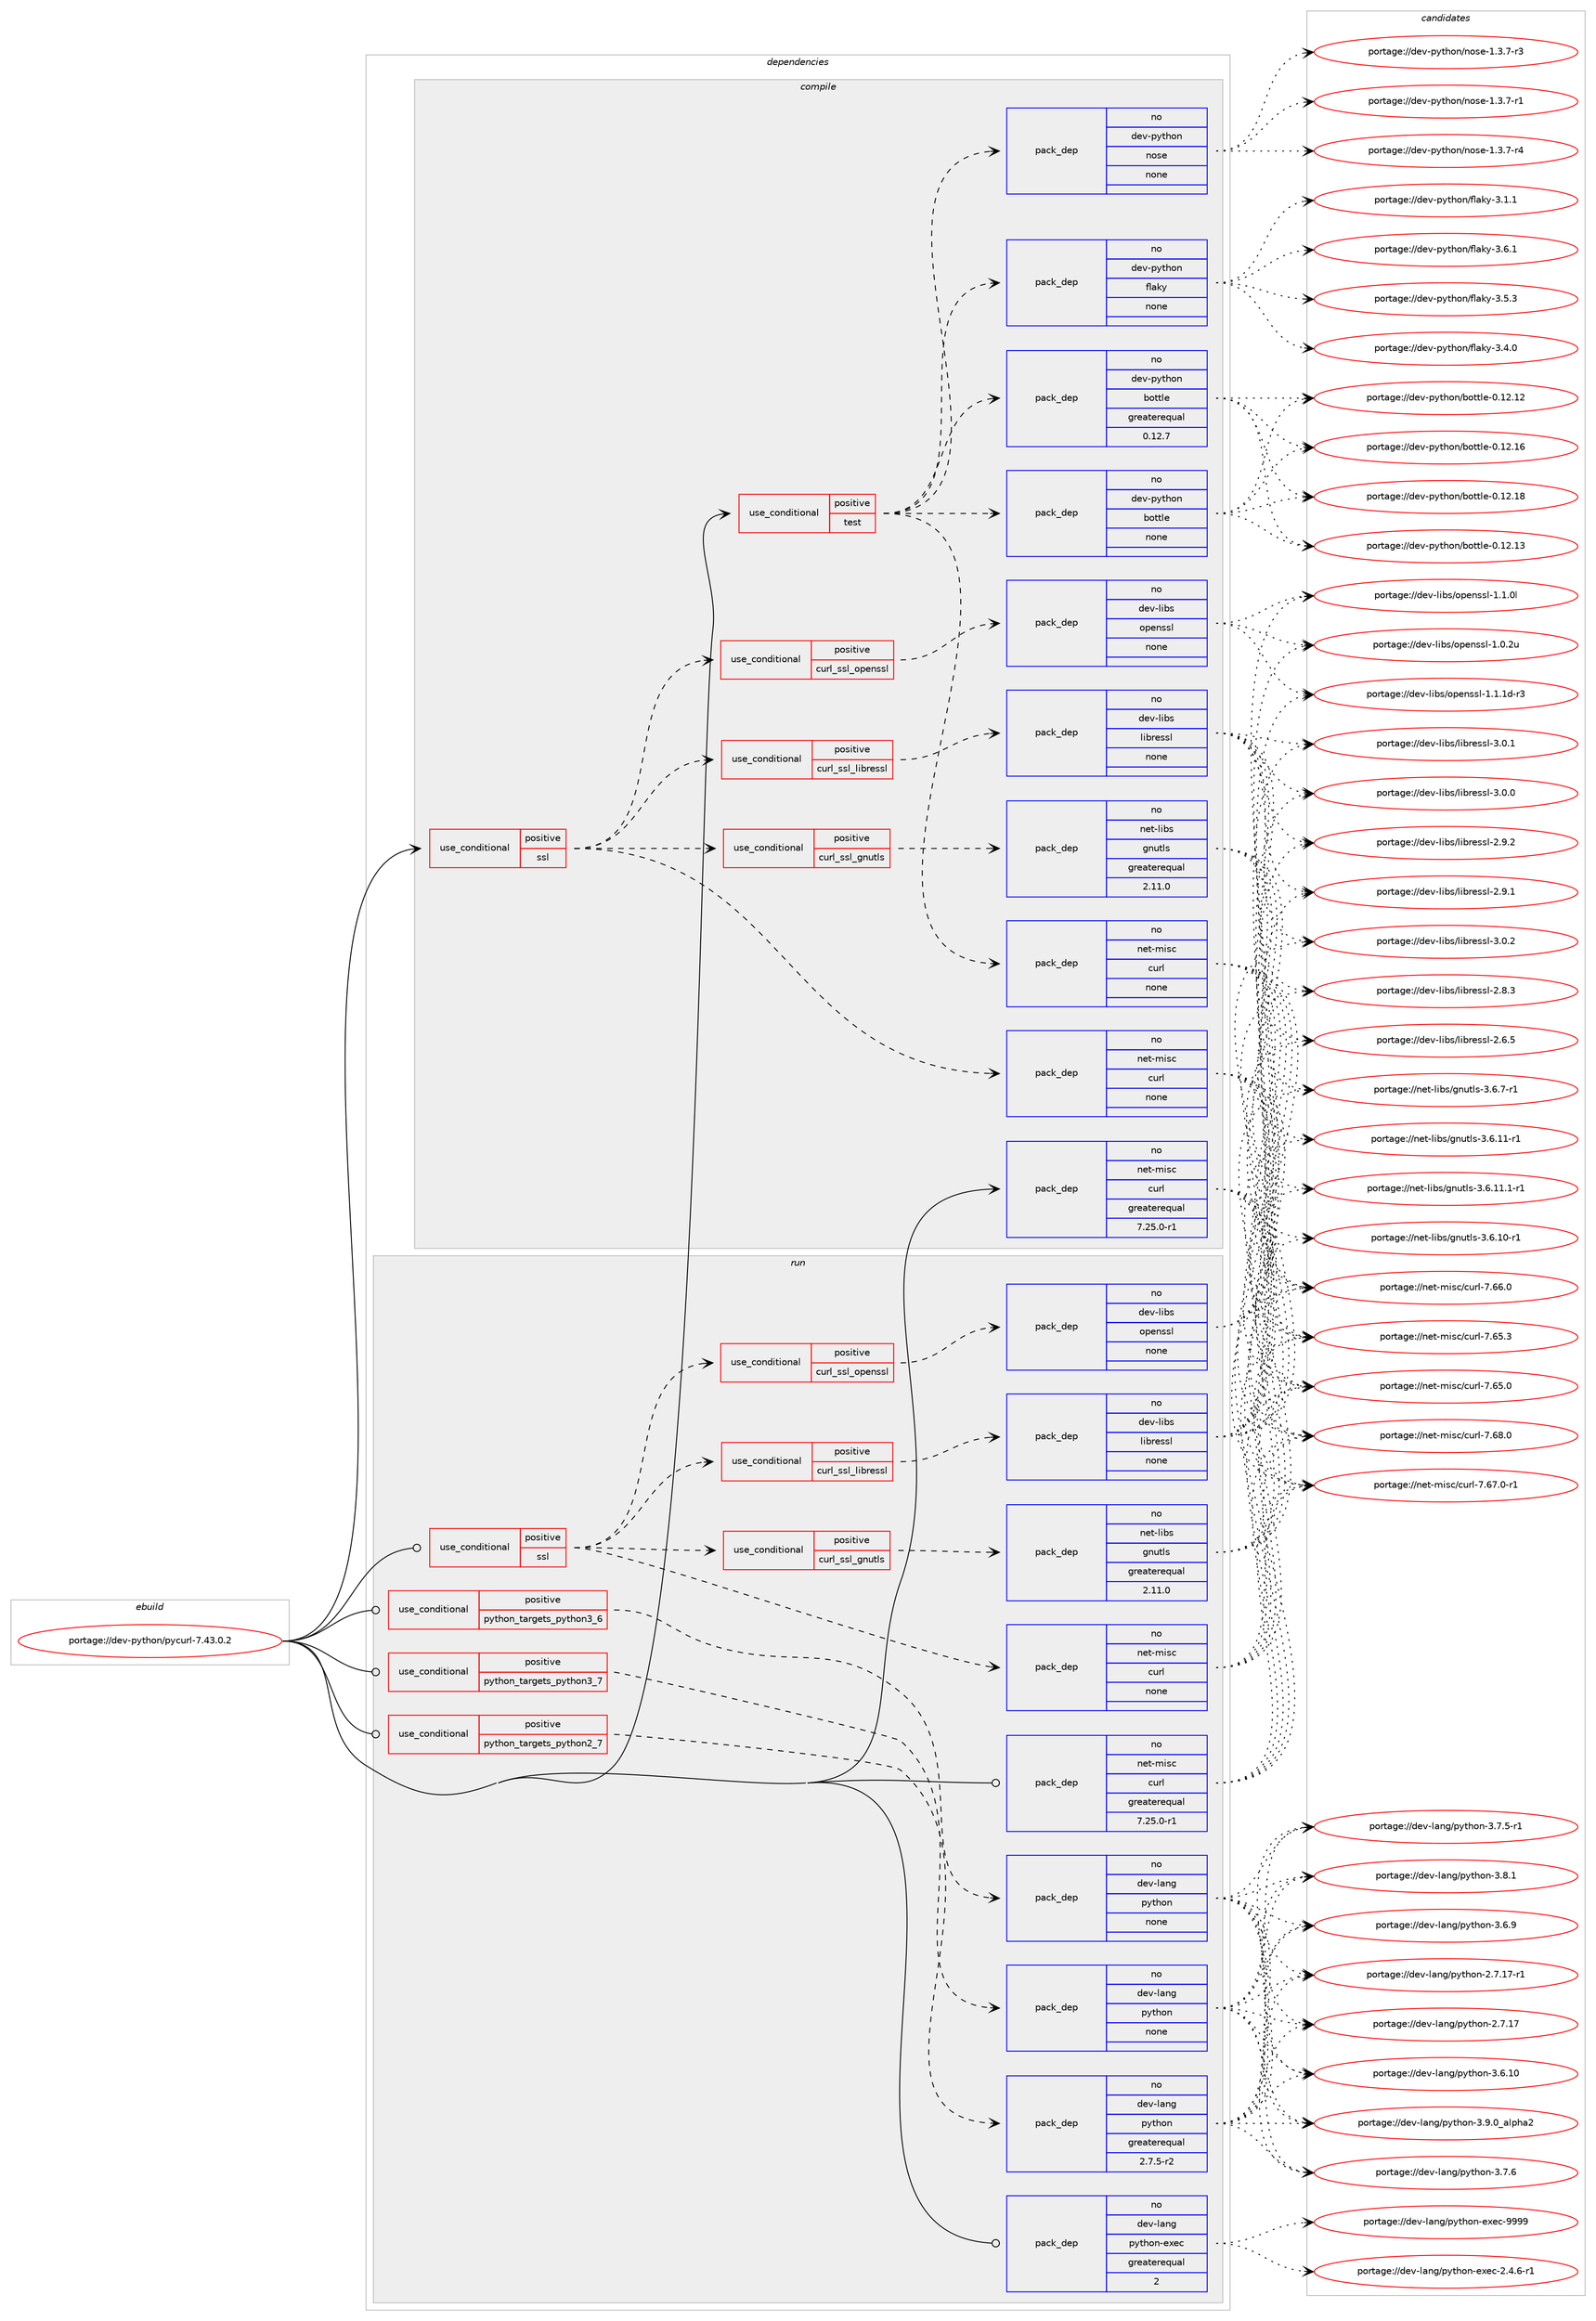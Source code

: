 digraph prolog {

# *************
# Graph options
# *************

newrank=true;
concentrate=true;
compound=true;
graph [rankdir=LR,fontname=Helvetica,fontsize=10,ranksep=1.5];#, ranksep=2.5, nodesep=0.2];
edge  [arrowhead=vee];
node  [fontname=Helvetica,fontsize=10];

# **********
# The ebuild
# **********

subgraph cluster_leftcol {
color=gray;
label=<<i>ebuild</i>>;
id [label="portage://dev-python/pycurl-7.43.0.2", color=red, width=4, href="../dev-python/pycurl-7.43.0.2.svg"];
}

# ****************
# The dependencies
# ****************

subgraph cluster_midcol {
color=gray;
label=<<i>dependencies</i>>;
subgraph cluster_compile {
fillcolor="#eeeeee";
style=filled;
label=<<i>compile</i>>;
subgraph cond109715 {
dependency438900 [label=<<TABLE BORDER="0" CELLBORDER="1" CELLSPACING="0" CELLPADDING="4"><TR><TD ROWSPAN="3" CELLPADDING="10">use_conditional</TD></TR><TR><TD>positive</TD></TR><TR><TD>ssl</TD></TR></TABLE>>, shape=none, color=red];
subgraph pack324247 {
dependency438901 [label=<<TABLE BORDER="0" CELLBORDER="1" CELLSPACING="0" CELLPADDING="4" WIDTH="220"><TR><TD ROWSPAN="6" CELLPADDING="30">pack_dep</TD></TR><TR><TD WIDTH="110">no</TD></TR><TR><TD>net-misc</TD></TR><TR><TD>curl</TD></TR><TR><TD>none</TD></TR><TR><TD></TD></TR></TABLE>>, shape=none, color=blue];
}
dependency438900:e -> dependency438901:w [weight=20,style="dashed",arrowhead="vee"];
subgraph cond109716 {
dependency438902 [label=<<TABLE BORDER="0" CELLBORDER="1" CELLSPACING="0" CELLPADDING="4"><TR><TD ROWSPAN="3" CELLPADDING="10">use_conditional</TD></TR><TR><TD>positive</TD></TR><TR><TD>curl_ssl_gnutls</TD></TR></TABLE>>, shape=none, color=red];
subgraph pack324248 {
dependency438903 [label=<<TABLE BORDER="0" CELLBORDER="1" CELLSPACING="0" CELLPADDING="4" WIDTH="220"><TR><TD ROWSPAN="6" CELLPADDING="30">pack_dep</TD></TR><TR><TD WIDTH="110">no</TD></TR><TR><TD>net-libs</TD></TR><TR><TD>gnutls</TD></TR><TR><TD>greaterequal</TD></TR><TR><TD>2.11.0</TD></TR></TABLE>>, shape=none, color=blue];
}
dependency438902:e -> dependency438903:w [weight=20,style="dashed",arrowhead="vee"];
}
dependency438900:e -> dependency438902:w [weight=20,style="dashed",arrowhead="vee"];
subgraph cond109717 {
dependency438904 [label=<<TABLE BORDER="0" CELLBORDER="1" CELLSPACING="0" CELLPADDING="4"><TR><TD ROWSPAN="3" CELLPADDING="10">use_conditional</TD></TR><TR><TD>positive</TD></TR><TR><TD>curl_ssl_libressl</TD></TR></TABLE>>, shape=none, color=red];
subgraph pack324249 {
dependency438905 [label=<<TABLE BORDER="0" CELLBORDER="1" CELLSPACING="0" CELLPADDING="4" WIDTH="220"><TR><TD ROWSPAN="6" CELLPADDING="30">pack_dep</TD></TR><TR><TD WIDTH="110">no</TD></TR><TR><TD>dev-libs</TD></TR><TR><TD>libressl</TD></TR><TR><TD>none</TD></TR><TR><TD></TD></TR></TABLE>>, shape=none, color=blue];
}
dependency438904:e -> dependency438905:w [weight=20,style="dashed",arrowhead="vee"];
}
dependency438900:e -> dependency438904:w [weight=20,style="dashed",arrowhead="vee"];
subgraph cond109718 {
dependency438906 [label=<<TABLE BORDER="0" CELLBORDER="1" CELLSPACING="0" CELLPADDING="4"><TR><TD ROWSPAN="3" CELLPADDING="10">use_conditional</TD></TR><TR><TD>positive</TD></TR><TR><TD>curl_ssl_openssl</TD></TR></TABLE>>, shape=none, color=red];
subgraph pack324250 {
dependency438907 [label=<<TABLE BORDER="0" CELLBORDER="1" CELLSPACING="0" CELLPADDING="4" WIDTH="220"><TR><TD ROWSPAN="6" CELLPADDING="30">pack_dep</TD></TR><TR><TD WIDTH="110">no</TD></TR><TR><TD>dev-libs</TD></TR><TR><TD>openssl</TD></TR><TR><TD>none</TD></TR><TR><TD></TD></TR></TABLE>>, shape=none, color=blue];
}
dependency438906:e -> dependency438907:w [weight=20,style="dashed",arrowhead="vee"];
}
dependency438900:e -> dependency438906:w [weight=20,style="dashed",arrowhead="vee"];
}
id:e -> dependency438900:w [weight=20,style="solid",arrowhead="vee"];
subgraph cond109719 {
dependency438908 [label=<<TABLE BORDER="0" CELLBORDER="1" CELLSPACING="0" CELLPADDING="4"><TR><TD ROWSPAN="3" CELLPADDING="10">use_conditional</TD></TR><TR><TD>positive</TD></TR><TR><TD>test</TD></TR></TABLE>>, shape=none, color=red];
subgraph pack324251 {
dependency438909 [label=<<TABLE BORDER="0" CELLBORDER="1" CELLSPACING="0" CELLPADDING="4" WIDTH="220"><TR><TD ROWSPAN="6" CELLPADDING="30">pack_dep</TD></TR><TR><TD WIDTH="110">no</TD></TR><TR><TD>dev-python</TD></TR><TR><TD>bottle</TD></TR><TR><TD>none</TD></TR><TR><TD></TD></TR></TABLE>>, shape=none, color=blue];
}
dependency438908:e -> dependency438909:w [weight=20,style="dashed",arrowhead="vee"];
subgraph pack324252 {
dependency438910 [label=<<TABLE BORDER="0" CELLBORDER="1" CELLSPACING="0" CELLPADDING="4" WIDTH="220"><TR><TD ROWSPAN="6" CELLPADDING="30">pack_dep</TD></TR><TR><TD WIDTH="110">no</TD></TR><TR><TD>dev-python</TD></TR><TR><TD>flaky</TD></TR><TR><TD>none</TD></TR><TR><TD></TD></TR></TABLE>>, shape=none, color=blue];
}
dependency438908:e -> dependency438910:w [weight=20,style="dashed",arrowhead="vee"];
subgraph pack324253 {
dependency438911 [label=<<TABLE BORDER="0" CELLBORDER="1" CELLSPACING="0" CELLPADDING="4" WIDTH="220"><TR><TD ROWSPAN="6" CELLPADDING="30">pack_dep</TD></TR><TR><TD WIDTH="110">no</TD></TR><TR><TD>dev-python</TD></TR><TR><TD>nose</TD></TR><TR><TD>none</TD></TR><TR><TD></TD></TR></TABLE>>, shape=none, color=blue];
}
dependency438908:e -> dependency438911:w [weight=20,style="dashed",arrowhead="vee"];
subgraph pack324254 {
dependency438912 [label=<<TABLE BORDER="0" CELLBORDER="1" CELLSPACING="0" CELLPADDING="4" WIDTH="220"><TR><TD ROWSPAN="6" CELLPADDING="30">pack_dep</TD></TR><TR><TD WIDTH="110">no</TD></TR><TR><TD>net-misc</TD></TR><TR><TD>curl</TD></TR><TR><TD>none</TD></TR><TR><TD></TD></TR></TABLE>>, shape=none, color=blue];
}
dependency438908:e -> dependency438912:w [weight=20,style="dashed",arrowhead="vee"];
subgraph pack324255 {
dependency438913 [label=<<TABLE BORDER="0" CELLBORDER="1" CELLSPACING="0" CELLPADDING="4" WIDTH="220"><TR><TD ROWSPAN="6" CELLPADDING="30">pack_dep</TD></TR><TR><TD WIDTH="110">no</TD></TR><TR><TD>dev-python</TD></TR><TR><TD>bottle</TD></TR><TR><TD>greaterequal</TD></TR><TR><TD>0.12.7</TD></TR></TABLE>>, shape=none, color=blue];
}
dependency438908:e -> dependency438913:w [weight=20,style="dashed",arrowhead="vee"];
}
id:e -> dependency438908:w [weight=20,style="solid",arrowhead="vee"];
subgraph pack324256 {
dependency438914 [label=<<TABLE BORDER="0" CELLBORDER="1" CELLSPACING="0" CELLPADDING="4" WIDTH="220"><TR><TD ROWSPAN="6" CELLPADDING="30">pack_dep</TD></TR><TR><TD WIDTH="110">no</TD></TR><TR><TD>net-misc</TD></TR><TR><TD>curl</TD></TR><TR><TD>greaterequal</TD></TR><TR><TD>7.25.0-r1</TD></TR></TABLE>>, shape=none, color=blue];
}
id:e -> dependency438914:w [weight=20,style="solid",arrowhead="vee"];
}
subgraph cluster_compileandrun {
fillcolor="#eeeeee";
style=filled;
label=<<i>compile and run</i>>;
}
subgraph cluster_run {
fillcolor="#eeeeee";
style=filled;
label=<<i>run</i>>;
subgraph cond109720 {
dependency438915 [label=<<TABLE BORDER="0" CELLBORDER="1" CELLSPACING="0" CELLPADDING="4"><TR><TD ROWSPAN="3" CELLPADDING="10">use_conditional</TD></TR><TR><TD>positive</TD></TR><TR><TD>python_targets_python2_7</TD></TR></TABLE>>, shape=none, color=red];
subgraph pack324257 {
dependency438916 [label=<<TABLE BORDER="0" CELLBORDER="1" CELLSPACING="0" CELLPADDING="4" WIDTH="220"><TR><TD ROWSPAN="6" CELLPADDING="30">pack_dep</TD></TR><TR><TD WIDTH="110">no</TD></TR><TR><TD>dev-lang</TD></TR><TR><TD>python</TD></TR><TR><TD>greaterequal</TD></TR><TR><TD>2.7.5-r2</TD></TR></TABLE>>, shape=none, color=blue];
}
dependency438915:e -> dependency438916:w [weight=20,style="dashed",arrowhead="vee"];
}
id:e -> dependency438915:w [weight=20,style="solid",arrowhead="odot"];
subgraph cond109721 {
dependency438917 [label=<<TABLE BORDER="0" CELLBORDER="1" CELLSPACING="0" CELLPADDING="4"><TR><TD ROWSPAN="3" CELLPADDING="10">use_conditional</TD></TR><TR><TD>positive</TD></TR><TR><TD>python_targets_python3_6</TD></TR></TABLE>>, shape=none, color=red];
subgraph pack324258 {
dependency438918 [label=<<TABLE BORDER="0" CELLBORDER="1" CELLSPACING="0" CELLPADDING="4" WIDTH="220"><TR><TD ROWSPAN="6" CELLPADDING="30">pack_dep</TD></TR><TR><TD WIDTH="110">no</TD></TR><TR><TD>dev-lang</TD></TR><TR><TD>python</TD></TR><TR><TD>none</TD></TR><TR><TD></TD></TR></TABLE>>, shape=none, color=blue];
}
dependency438917:e -> dependency438918:w [weight=20,style="dashed",arrowhead="vee"];
}
id:e -> dependency438917:w [weight=20,style="solid",arrowhead="odot"];
subgraph cond109722 {
dependency438919 [label=<<TABLE BORDER="0" CELLBORDER="1" CELLSPACING="0" CELLPADDING="4"><TR><TD ROWSPAN="3" CELLPADDING="10">use_conditional</TD></TR><TR><TD>positive</TD></TR><TR><TD>python_targets_python3_7</TD></TR></TABLE>>, shape=none, color=red];
subgraph pack324259 {
dependency438920 [label=<<TABLE BORDER="0" CELLBORDER="1" CELLSPACING="0" CELLPADDING="4" WIDTH="220"><TR><TD ROWSPAN="6" CELLPADDING="30">pack_dep</TD></TR><TR><TD WIDTH="110">no</TD></TR><TR><TD>dev-lang</TD></TR><TR><TD>python</TD></TR><TR><TD>none</TD></TR><TR><TD></TD></TR></TABLE>>, shape=none, color=blue];
}
dependency438919:e -> dependency438920:w [weight=20,style="dashed",arrowhead="vee"];
}
id:e -> dependency438919:w [weight=20,style="solid",arrowhead="odot"];
subgraph cond109723 {
dependency438921 [label=<<TABLE BORDER="0" CELLBORDER="1" CELLSPACING="0" CELLPADDING="4"><TR><TD ROWSPAN="3" CELLPADDING="10">use_conditional</TD></TR><TR><TD>positive</TD></TR><TR><TD>ssl</TD></TR></TABLE>>, shape=none, color=red];
subgraph pack324260 {
dependency438922 [label=<<TABLE BORDER="0" CELLBORDER="1" CELLSPACING="0" CELLPADDING="4" WIDTH="220"><TR><TD ROWSPAN="6" CELLPADDING="30">pack_dep</TD></TR><TR><TD WIDTH="110">no</TD></TR><TR><TD>net-misc</TD></TR><TR><TD>curl</TD></TR><TR><TD>none</TD></TR><TR><TD></TD></TR></TABLE>>, shape=none, color=blue];
}
dependency438921:e -> dependency438922:w [weight=20,style="dashed",arrowhead="vee"];
subgraph cond109724 {
dependency438923 [label=<<TABLE BORDER="0" CELLBORDER="1" CELLSPACING="0" CELLPADDING="4"><TR><TD ROWSPAN="3" CELLPADDING="10">use_conditional</TD></TR><TR><TD>positive</TD></TR><TR><TD>curl_ssl_gnutls</TD></TR></TABLE>>, shape=none, color=red];
subgraph pack324261 {
dependency438924 [label=<<TABLE BORDER="0" CELLBORDER="1" CELLSPACING="0" CELLPADDING="4" WIDTH="220"><TR><TD ROWSPAN="6" CELLPADDING="30">pack_dep</TD></TR><TR><TD WIDTH="110">no</TD></TR><TR><TD>net-libs</TD></TR><TR><TD>gnutls</TD></TR><TR><TD>greaterequal</TD></TR><TR><TD>2.11.0</TD></TR></TABLE>>, shape=none, color=blue];
}
dependency438923:e -> dependency438924:w [weight=20,style="dashed",arrowhead="vee"];
}
dependency438921:e -> dependency438923:w [weight=20,style="dashed",arrowhead="vee"];
subgraph cond109725 {
dependency438925 [label=<<TABLE BORDER="0" CELLBORDER="1" CELLSPACING="0" CELLPADDING="4"><TR><TD ROWSPAN="3" CELLPADDING="10">use_conditional</TD></TR><TR><TD>positive</TD></TR><TR><TD>curl_ssl_libressl</TD></TR></TABLE>>, shape=none, color=red];
subgraph pack324262 {
dependency438926 [label=<<TABLE BORDER="0" CELLBORDER="1" CELLSPACING="0" CELLPADDING="4" WIDTH="220"><TR><TD ROWSPAN="6" CELLPADDING="30">pack_dep</TD></TR><TR><TD WIDTH="110">no</TD></TR><TR><TD>dev-libs</TD></TR><TR><TD>libressl</TD></TR><TR><TD>none</TD></TR><TR><TD></TD></TR></TABLE>>, shape=none, color=blue];
}
dependency438925:e -> dependency438926:w [weight=20,style="dashed",arrowhead="vee"];
}
dependency438921:e -> dependency438925:w [weight=20,style="dashed",arrowhead="vee"];
subgraph cond109726 {
dependency438927 [label=<<TABLE BORDER="0" CELLBORDER="1" CELLSPACING="0" CELLPADDING="4"><TR><TD ROWSPAN="3" CELLPADDING="10">use_conditional</TD></TR><TR><TD>positive</TD></TR><TR><TD>curl_ssl_openssl</TD></TR></TABLE>>, shape=none, color=red];
subgraph pack324263 {
dependency438928 [label=<<TABLE BORDER="0" CELLBORDER="1" CELLSPACING="0" CELLPADDING="4" WIDTH="220"><TR><TD ROWSPAN="6" CELLPADDING="30">pack_dep</TD></TR><TR><TD WIDTH="110">no</TD></TR><TR><TD>dev-libs</TD></TR><TR><TD>openssl</TD></TR><TR><TD>none</TD></TR><TR><TD></TD></TR></TABLE>>, shape=none, color=blue];
}
dependency438927:e -> dependency438928:w [weight=20,style="dashed",arrowhead="vee"];
}
dependency438921:e -> dependency438927:w [weight=20,style="dashed",arrowhead="vee"];
}
id:e -> dependency438921:w [weight=20,style="solid",arrowhead="odot"];
subgraph pack324264 {
dependency438929 [label=<<TABLE BORDER="0" CELLBORDER="1" CELLSPACING="0" CELLPADDING="4" WIDTH="220"><TR><TD ROWSPAN="6" CELLPADDING="30">pack_dep</TD></TR><TR><TD WIDTH="110">no</TD></TR><TR><TD>dev-lang</TD></TR><TR><TD>python-exec</TD></TR><TR><TD>greaterequal</TD></TR><TR><TD>2</TD></TR></TABLE>>, shape=none, color=blue];
}
id:e -> dependency438929:w [weight=20,style="solid",arrowhead="odot"];
subgraph pack324265 {
dependency438930 [label=<<TABLE BORDER="0" CELLBORDER="1" CELLSPACING="0" CELLPADDING="4" WIDTH="220"><TR><TD ROWSPAN="6" CELLPADDING="30">pack_dep</TD></TR><TR><TD WIDTH="110">no</TD></TR><TR><TD>net-misc</TD></TR><TR><TD>curl</TD></TR><TR><TD>greaterequal</TD></TR><TR><TD>7.25.0-r1</TD></TR></TABLE>>, shape=none, color=blue];
}
id:e -> dependency438930:w [weight=20,style="solid",arrowhead="odot"];
}
}

# **************
# The candidates
# **************

subgraph cluster_choices {
rank=same;
color=gray;
label=<<i>candidates</i>>;

subgraph choice324247 {
color=black;
nodesep=1;
choice1101011164510910511599479911711410845554654564648 [label="portage://net-misc/curl-7.68.0", color=red, width=4,href="../net-misc/curl-7.68.0.svg"];
choice11010111645109105115994799117114108455546545546484511449 [label="portage://net-misc/curl-7.67.0-r1", color=red, width=4,href="../net-misc/curl-7.67.0-r1.svg"];
choice1101011164510910511599479911711410845554654544648 [label="portage://net-misc/curl-7.66.0", color=red, width=4,href="../net-misc/curl-7.66.0.svg"];
choice1101011164510910511599479911711410845554654534651 [label="portage://net-misc/curl-7.65.3", color=red, width=4,href="../net-misc/curl-7.65.3.svg"];
choice1101011164510910511599479911711410845554654534648 [label="portage://net-misc/curl-7.65.0", color=red, width=4,href="../net-misc/curl-7.65.0.svg"];
dependency438901:e -> choice1101011164510910511599479911711410845554654564648:w [style=dotted,weight="100"];
dependency438901:e -> choice11010111645109105115994799117114108455546545546484511449:w [style=dotted,weight="100"];
dependency438901:e -> choice1101011164510910511599479911711410845554654544648:w [style=dotted,weight="100"];
dependency438901:e -> choice1101011164510910511599479911711410845554654534651:w [style=dotted,weight="100"];
dependency438901:e -> choice1101011164510910511599479911711410845554654534648:w [style=dotted,weight="100"];
}
subgraph choice324248 {
color=black;
nodesep=1;
choice1101011164510810598115471031101171161081154551465446554511449 [label="portage://net-libs/gnutls-3.6.7-r1", color=red, width=4,href="../net-libs/gnutls-3.6.7-r1.svg"];
choice1101011164510810598115471031101171161081154551465446494946494511449 [label="portage://net-libs/gnutls-3.6.11.1-r1", color=red, width=4,href="../net-libs/gnutls-3.6.11.1-r1.svg"];
choice110101116451081059811547103110117116108115455146544649494511449 [label="portage://net-libs/gnutls-3.6.11-r1", color=red, width=4,href="../net-libs/gnutls-3.6.11-r1.svg"];
choice110101116451081059811547103110117116108115455146544649484511449 [label="portage://net-libs/gnutls-3.6.10-r1", color=red, width=4,href="../net-libs/gnutls-3.6.10-r1.svg"];
dependency438903:e -> choice1101011164510810598115471031101171161081154551465446554511449:w [style=dotted,weight="100"];
dependency438903:e -> choice1101011164510810598115471031101171161081154551465446494946494511449:w [style=dotted,weight="100"];
dependency438903:e -> choice110101116451081059811547103110117116108115455146544649494511449:w [style=dotted,weight="100"];
dependency438903:e -> choice110101116451081059811547103110117116108115455146544649484511449:w [style=dotted,weight="100"];
}
subgraph choice324249 {
color=black;
nodesep=1;
choice10010111845108105981154710810598114101115115108455146484650 [label="portage://dev-libs/libressl-3.0.2", color=red, width=4,href="../dev-libs/libressl-3.0.2.svg"];
choice10010111845108105981154710810598114101115115108455146484649 [label="portage://dev-libs/libressl-3.0.1", color=red, width=4,href="../dev-libs/libressl-3.0.1.svg"];
choice10010111845108105981154710810598114101115115108455146484648 [label="portage://dev-libs/libressl-3.0.0", color=red, width=4,href="../dev-libs/libressl-3.0.0.svg"];
choice10010111845108105981154710810598114101115115108455046574650 [label="portage://dev-libs/libressl-2.9.2", color=red, width=4,href="../dev-libs/libressl-2.9.2.svg"];
choice10010111845108105981154710810598114101115115108455046574649 [label="portage://dev-libs/libressl-2.9.1", color=red, width=4,href="../dev-libs/libressl-2.9.1.svg"];
choice10010111845108105981154710810598114101115115108455046564651 [label="portage://dev-libs/libressl-2.8.3", color=red, width=4,href="../dev-libs/libressl-2.8.3.svg"];
choice10010111845108105981154710810598114101115115108455046544653 [label="portage://dev-libs/libressl-2.6.5", color=red, width=4,href="../dev-libs/libressl-2.6.5.svg"];
dependency438905:e -> choice10010111845108105981154710810598114101115115108455146484650:w [style=dotted,weight="100"];
dependency438905:e -> choice10010111845108105981154710810598114101115115108455146484649:w [style=dotted,weight="100"];
dependency438905:e -> choice10010111845108105981154710810598114101115115108455146484648:w [style=dotted,weight="100"];
dependency438905:e -> choice10010111845108105981154710810598114101115115108455046574650:w [style=dotted,weight="100"];
dependency438905:e -> choice10010111845108105981154710810598114101115115108455046574649:w [style=dotted,weight="100"];
dependency438905:e -> choice10010111845108105981154710810598114101115115108455046564651:w [style=dotted,weight="100"];
dependency438905:e -> choice10010111845108105981154710810598114101115115108455046544653:w [style=dotted,weight="100"];
}
subgraph choice324250 {
color=black;
nodesep=1;
choice1001011184510810598115471111121011101151151084549464946491004511451 [label="portage://dev-libs/openssl-1.1.1d-r3", color=red, width=4,href="../dev-libs/openssl-1.1.1d-r3.svg"];
choice100101118451081059811547111112101110115115108454946494648108 [label="portage://dev-libs/openssl-1.1.0l", color=red, width=4,href="../dev-libs/openssl-1.1.0l.svg"];
choice100101118451081059811547111112101110115115108454946484650117 [label="portage://dev-libs/openssl-1.0.2u", color=red, width=4,href="../dev-libs/openssl-1.0.2u.svg"];
dependency438907:e -> choice1001011184510810598115471111121011101151151084549464946491004511451:w [style=dotted,weight="100"];
dependency438907:e -> choice100101118451081059811547111112101110115115108454946494648108:w [style=dotted,weight="100"];
dependency438907:e -> choice100101118451081059811547111112101110115115108454946484650117:w [style=dotted,weight="100"];
}
subgraph choice324251 {
color=black;
nodesep=1;
choice1001011184511212111610411111047981111161161081014548464950464956 [label="portage://dev-python/bottle-0.12.18", color=red, width=4,href="../dev-python/bottle-0.12.18.svg"];
choice1001011184511212111610411111047981111161161081014548464950464954 [label="portage://dev-python/bottle-0.12.16", color=red, width=4,href="../dev-python/bottle-0.12.16.svg"];
choice1001011184511212111610411111047981111161161081014548464950464951 [label="portage://dev-python/bottle-0.12.13", color=red, width=4,href="../dev-python/bottle-0.12.13.svg"];
choice1001011184511212111610411111047981111161161081014548464950464950 [label="portage://dev-python/bottle-0.12.12", color=red, width=4,href="../dev-python/bottle-0.12.12.svg"];
dependency438909:e -> choice1001011184511212111610411111047981111161161081014548464950464956:w [style=dotted,weight="100"];
dependency438909:e -> choice1001011184511212111610411111047981111161161081014548464950464954:w [style=dotted,weight="100"];
dependency438909:e -> choice1001011184511212111610411111047981111161161081014548464950464951:w [style=dotted,weight="100"];
dependency438909:e -> choice1001011184511212111610411111047981111161161081014548464950464950:w [style=dotted,weight="100"];
}
subgraph choice324252 {
color=black;
nodesep=1;
choice100101118451121211161041111104710210897107121455146544649 [label="portage://dev-python/flaky-3.6.1", color=red, width=4,href="../dev-python/flaky-3.6.1.svg"];
choice100101118451121211161041111104710210897107121455146534651 [label="portage://dev-python/flaky-3.5.3", color=red, width=4,href="../dev-python/flaky-3.5.3.svg"];
choice100101118451121211161041111104710210897107121455146524648 [label="portage://dev-python/flaky-3.4.0", color=red, width=4,href="../dev-python/flaky-3.4.0.svg"];
choice100101118451121211161041111104710210897107121455146494649 [label="portage://dev-python/flaky-3.1.1", color=red, width=4,href="../dev-python/flaky-3.1.1.svg"];
dependency438910:e -> choice100101118451121211161041111104710210897107121455146544649:w [style=dotted,weight="100"];
dependency438910:e -> choice100101118451121211161041111104710210897107121455146534651:w [style=dotted,weight="100"];
dependency438910:e -> choice100101118451121211161041111104710210897107121455146524648:w [style=dotted,weight="100"];
dependency438910:e -> choice100101118451121211161041111104710210897107121455146494649:w [style=dotted,weight="100"];
}
subgraph choice324253 {
color=black;
nodesep=1;
choice10010111845112121116104111110471101111151014549465146554511452 [label="portage://dev-python/nose-1.3.7-r4", color=red, width=4,href="../dev-python/nose-1.3.7-r4.svg"];
choice10010111845112121116104111110471101111151014549465146554511451 [label="portage://dev-python/nose-1.3.7-r3", color=red, width=4,href="../dev-python/nose-1.3.7-r3.svg"];
choice10010111845112121116104111110471101111151014549465146554511449 [label="portage://dev-python/nose-1.3.7-r1", color=red, width=4,href="../dev-python/nose-1.3.7-r1.svg"];
dependency438911:e -> choice10010111845112121116104111110471101111151014549465146554511452:w [style=dotted,weight="100"];
dependency438911:e -> choice10010111845112121116104111110471101111151014549465146554511451:w [style=dotted,weight="100"];
dependency438911:e -> choice10010111845112121116104111110471101111151014549465146554511449:w [style=dotted,weight="100"];
}
subgraph choice324254 {
color=black;
nodesep=1;
choice1101011164510910511599479911711410845554654564648 [label="portage://net-misc/curl-7.68.0", color=red, width=4,href="../net-misc/curl-7.68.0.svg"];
choice11010111645109105115994799117114108455546545546484511449 [label="portage://net-misc/curl-7.67.0-r1", color=red, width=4,href="../net-misc/curl-7.67.0-r1.svg"];
choice1101011164510910511599479911711410845554654544648 [label="portage://net-misc/curl-7.66.0", color=red, width=4,href="../net-misc/curl-7.66.0.svg"];
choice1101011164510910511599479911711410845554654534651 [label="portage://net-misc/curl-7.65.3", color=red, width=4,href="../net-misc/curl-7.65.3.svg"];
choice1101011164510910511599479911711410845554654534648 [label="portage://net-misc/curl-7.65.0", color=red, width=4,href="../net-misc/curl-7.65.0.svg"];
dependency438912:e -> choice1101011164510910511599479911711410845554654564648:w [style=dotted,weight="100"];
dependency438912:e -> choice11010111645109105115994799117114108455546545546484511449:w [style=dotted,weight="100"];
dependency438912:e -> choice1101011164510910511599479911711410845554654544648:w [style=dotted,weight="100"];
dependency438912:e -> choice1101011164510910511599479911711410845554654534651:w [style=dotted,weight="100"];
dependency438912:e -> choice1101011164510910511599479911711410845554654534648:w [style=dotted,weight="100"];
}
subgraph choice324255 {
color=black;
nodesep=1;
choice1001011184511212111610411111047981111161161081014548464950464956 [label="portage://dev-python/bottle-0.12.18", color=red, width=4,href="../dev-python/bottle-0.12.18.svg"];
choice1001011184511212111610411111047981111161161081014548464950464954 [label="portage://dev-python/bottle-0.12.16", color=red, width=4,href="../dev-python/bottle-0.12.16.svg"];
choice1001011184511212111610411111047981111161161081014548464950464951 [label="portage://dev-python/bottle-0.12.13", color=red, width=4,href="../dev-python/bottle-0.12.13.svg"];
choice1001011184511212111610411111047981111161161081014548464950464950 [label="portage://dev-python/bottle-0.12.12", color=red, width=4,href="../dev-python/bottle-0.12.12.svg"];
dependency438913:e -> choice1001011184511212111610411111047981111161161081014548464950464956:w [style=dotted,weight="100"];
dependency438913:e -> choice1001011184511212111610411111047981111161161081014548464950464954:w [style=dotted,weight="100"];
dependency438913:e -> choice1001011184511212111610411111047981111161161081014548464950464951:w [style=dotted,weight="100"];
dependency438913:e -> choice1001011184511212111610411111047981111161161081014548464950464950:w [style=dotted,weight="100"];
}
subgraph choice324256 {
color=black;
nodesep=1;
choice1101011164510910511599479911711410845554654564648 [label="portage://net-misc/curl-7.68.0", color=red, width=4,href="../net-misc/curl-7.68.0.svg"];
choice11010111645109105115994799117114108455546545546484511449 [label="portage://net-misc/curl-7.67.0-r1", color=red, width=4,href="../net-misc/curl-7.67.0-r1.svg"];
choice1101011164510910511599479911711410845554654544648 [label="portage://net-misc/curl-7.66.0", color=red, width=4,href="../net-misc/curl-7.66.0.svg"];
choice1101011164510910511599479911711410845554654534651 [label="portage://net-misc/curl-7.65.3", color=red, width=4,href="../net-misc/curl-7.65.3.svg"];
choice1101011164510910511599479911711410845554654534648 [label="portage://net-misc/curl-7.65.0", color=red, width=4,href="../net-misc/curl-7.65.0.svg"];
dependency438914:e -> choice1101011164510910511599479911711410845554654564648:w [style=dotted,weight="100"];
dependency438914:e -> choice11010111645109105115994799117114108455546545546484511449:w [style=dotted,weight="100"];
dependency438914:e -> choice1101011164510910511599479911711410845554654544648:w [style=dotted,weight="100"];
dependency438914:e -> choice1101011164510910511599479911711410845554654534651:w [style=dotted,weight="100"];
dependency438914:e -> choice1101011164510910511599479911711410845554654534648:w [style=dotted,weight="100"];
}
subgraph choice324257 {
color=black;
nodesep=1;
choice10010111845108971101034711212111610411111045514657464895971081121049750 [label="portage://dev-lang/python-3.9.0_alpha2", color=red, width=4,href="../dev-lang/python-3.9.0_alpha2.svg"];
choice100101118451089711010347112121116104111110455146564649 [label="portage://dev-lang/python-3.8.1", color=red, width=4,href="../dev-lang/python-3.8.1.svg"];
choice100101118451089711010347112121116104111110455146554654 [label="portage://dev-lang/python-3.7.6", color=red, width=4,href="../dev-lang/python-3.7.6.svg"];
choice1001011184510897110103471121211161041111104551465546534511449 [label="portage://dev-lang/python-3.7.5-r1", color=red, width=4,href="../dev-lang/python-3.7.5-r1.svg"];
choice100101118451089711010347112121116104111110455146544657 [label="portage://dev-lang/python-3.6.9", color=red, width=4,href="../dev-lang/python-3.6.9.svg"];
choice10010111845108971101034711212111610411111045514654464948 [label="portage://dev-lang/python-3.6.10", color=red, width=4,href="../dev-lang/python-3.6.10.svg"];
choice100101118451089711010347112121116104111110455046554649554511449 [label="portage://dev-lang/python-2.7.17-r1", color=red, width=4,href="../dev-lang/python-2.7.17-r1.svg"];
choice10010111845108971101034711212111610411111045504655464955 [label="portage://dev-lang/python-2.7.17", color=red, width=4,href="../dev-lang/python-2.7.17.svg"];
dependency438916:e -> choice10010111845108971101034711212111610411111045514657464895971081121049750:w [style=dotted,weight="100"];
dependency438916:e -> choice100101118451089711010347112121116104111110455146564649:w [style=dotted,weight="100"];
dependency438916:e -> choice100101118451089711010347112121116104111110455146554654:w [style=dotted,weight="100"];
dependency438916:e -> choice1001011184510897110103471121211161041111104551465546534511449:w [style=dotted,weight="100"];
dependency438916:e -> choice100101118451089711010347112121116104111110455146544657:w [style=dotted,weight="100"];
dependency438916:e -> choice10010111845108971101034711212111610411111045514654464948:w [style=dotted,weight="100"];
dependency438916:e -> choice100101118451089711010347112121116104111110455046554649554511449:w [style=dotted,weight="100"];
dependency438916:e -> choice10010111845108971101034711212111610411111045504655464955:w [style=dotted,weight="100"];
}
subgraph choice324258 {
color=black;
nodesep=1;
choice10010111845108971101034711212111610411111045514657464895971081121049750 [label="portage://dev-lang/python-3.9.0_alpha2", color=red, width=4,href="../dev-lang/python-3.9.0_alpha2.svg"];
choice100101118451089711010347112121116104111110455146564649 [label="portage://dev-lang/python-3.8.1", color=red, width=4,href="../dev-lang/python-3.8.1.svg"];
choice100101118451089711010347112121116104111110455146554654 [label="portage://dev-lang/python-3.7.6", color=red, width=4,href="../dev-lang/python-3.7.6.svg"];
choice1001011184510897110103471121211161041111104551465546534511449 [label="portage://dev-lang/python-3.7.5-r1", color=red, width=4,href="../dev-lang/python-3.7.5-r1.svg"];
choice100101118451089711010347112121116104111110455146544657 [label="portage://dev-lang/python-3.6.9", color=red, width=4,href="../dev-lang/python-3.6.9.svg"];
choice10010111845108971101034711212111610411111045514654464948 [label="portage://dev-lang/python-3.6.10", color=red, width=4,href="../dev-lang/python-3.6.10.svg"];
choice100101118451089711010347112121116104111110455046554649554511449 [label="portage://dev-lang/python-2.7.17-r1", color=red, width=4,href="../dev-lang/python-2.7.17-r1.svg"];
choice10010111845108971101034711212111610411111045504655464955 [label="portage://dev-lang/python-2.7.17", color=red, width=4,href="../dev-lang/python-2.7.17.svg"];
dependency438918:e -> choice10010111845108971101034711212111610411111045514657464895971081121049750:w [style=dotted,weight="100"];
dependency438918:e -> choice100101118451089711010347112121116104111110455146564649:w [style=dotted,weight="100"];
dependency438918:e -> choice100101118451089711010347112121116104111110455146554654:w [style=dotted,weight="100"];
dependency438918:e -> choice1001011184510897110103471121211161041111104551465546534511449:w [style=dotted,weight="100"];
dependency438918:e -> choice100101118451089711010347112121116104111110455146544657:w [style=dotted,weight="100"];
dependency438918:e -> choice10010111845108971101034711212111610411111045514654464948:w [style=dotted,weight="100"];
dependency438918:e -> choice100101118451089711010347112121116104111110455046554649554511449:w [style=dotted,weight="100"];
dependency438918:e -> choice10010111845108971101034711212111610411111045504655464955:w [style=dotted,weight="100"];
}
subgraph choice324259 {
color=black;
nodesep=1;
choice10010111845108971101034711212111610411111045514657464895971081121049750 [label="portage://dev-lang/python-3.9.0_alpha2", color=red, width=4,href="../dev-lang/python-3.9.0_alpha2.svg"];
choice100101118451089711010347112121116104111110455146564649 [label="portage://dev-lang/python-3.8.1", color=red, width=4,href="../dev-lang/python-3.8.1.svg"];
choice100101118451089711010347112121116104111110455146554654 [label="portage://dev-lang/python-3.7.6", color=red, width=4,href="../dev-lang/python-3.7.6.svg"];
choice1001011184510897110103471121211161041111104551465546534511449 [label="portage://dev-lang/python-3.7.5-r1", color=red, width=4,href="../dev-lang/python-3.7.5-r1.svg"];
choice100101118451089711010347112121116104111110455146544657 [label="portage://dev-lang/python-3.6.9", color=red, width=4,href="../dev-lang/python-3.6.9.svg"];
choice10010111845108971101034711212111610411111045514654464948 [label="portage://dev-lang/python-3.6.10", color=red, width=4,href="../dev-lang/python-3.6.10.svg"];
choice100101118451089711010347112121116104111110455046554649554511449 [label="portage://dev-lang/python-2.7.17-r1", color=red, width=4,href="../dev-lang/python-2.7.17-r1.svg"];
choice10010111845108971101034711212111610411111045504655464955 [label="portage://dev-lang/python-2.7.17", color=red, width=4,href="../dev-lang/python-2.7.17.svg"];
dependency438920:e -> choice10010111845108971101034711212111610411111045514657464895971081121049750:w [style=dotted,weight="100"];
dependency438920:e -> choice100101118451089711010347112121116104111110455146564649:w [style=dotted,weight="100"];
dependency438920:e -> choice100101118451089711010347112121116104111110455146554654:w [style=dotted,weight="100"];
dependency438920:e -> choice1001011184510897110103471121211161041111104551465546534511449:w [style=dotted,weight="100"];
dependency438920:e -> choice100101118451089711010347112121116104111110455146544657:w [style=dotted,weight="100"];
dependency438920:e -> choice10010111845108971101034711212111610411111045514654464948:w [style=dotted,weight="100"];
dependency438920:e -> choice100101118451089711010347112121116104111110455046554649554511449:w [style=dotted,weight="100"];
dependency438920:e -> choice10010111845108971101034711212111610411111045504655464955:w [style=dotted,weight="100"];
}
subgraph choice324260 {
color=black;
nodesep=1;
choice1101011164510910511599479911711410845554654564648 [label="portage://net-misc/curl-7.68.0", color=red, width=4,href="../net-misc/curl-7.68.0.svg"];
choice11010111645109105115994799117114108455546545546484511449 [label="portage://net-misc/curl-7.67.0-r1", color=red, width=4,href="../net-misc/curl-7.67.0-r1.svg"];
choice1101011164510910511599479911711410845554654544648 [label="portage://net-misc/curl-7.66.0", color=red, width=4,href="../net-misc/curl-7.66.0.svg"];
choice1101011164510910511599479911711410845554654534651 [label="portage://net-misc/curl-7.65.3", color=red, width=4,href="../net-misc/curl-7.65.3.svg"];
choice1101011164510910511599479911711410845554654534648 [label="portage://net-misc/curl-7.65.0", color=red, width=4,href="../net-misc/curl-7.65.0.svg"];
dependency438922:e -> choice1101011164510910511599479911711410845554654564648:w [style=dotted,weight="100"];
dependency438922:e -> choice11010111645109105115994799117114108455546545546484511449:w [style=dotted,weight="100"];
dependency438922:e -> choice1101011164510910511599479911711410845554654544648:w [style=dotted,weight="100"];
dependency438922:e -> choice1101011164510910511599479911711410845554654534651:w [style=dotted,weight="100"];
dependency438922:e -> choice1101011164510910511599479911711410845554654534648:w [style=dotted,weight="100"];
}
subgraph choice324261 {
color=black;
nodesep=1;
choice1101011164510810598115471031101171161081154551465446554511449 [label="portage://net-libs/gnutls-3.6.7-r1", color=red, width=4,href="../net-libs/gnutls-3.6.7-r1.svg"];
choice1101011164510810598115471031101171161081154551465446494946494511449 [label="portage://net-libs/gnutls-3.6.11.1-r1", color=red, width=4,href="../net-libs/gnutls-3.6.11.1-r1.svg"];
choice110101116451081059811547103110117116108115455146544649494511449 [label="portage://net-libs/gnutls-3.6.11-r1", color=red, width=4,href="../net-libs/gnutls-3.6.11-r1.svg"];
choice110101116451081059811547103110117116108115455146544649484511449 [label="portage://net-libs/gnutls-3.6.10-r1", color=red, width=4,href="../net-libs/gnutls-3.6.10-r1.svg"];
dependency438924:e -> choice1101011164510810598115471031101171161081154551465446554511449:w [style=dotted,weight="100"];
dependency438924:e -> choice1101011164510810598115471031101171161081154551465446494946494511449:w [style=dotted,weight="100"];
dependency438924:e -> choice110101116451081059811547103110117116108115455146544649494511449:w [style=dotted,weight="100"];
dependency438924:e -> choice110101116451081059811547103110117116108115455146544649484511449:w [style=dotted,weight="100"];
}
subgraph choice324262 {
color=black;
nodesep=1;
choice10010111845108105981154710810598114101115115108455146484650 [label="portage://dev-libs/libressl-3.0.2", color=red, width=4,href="../dev-libs/libressl-3.0.2.svg"];
choice10010111845108105981154710810598114101115115108455146484649 [label="portage://dev-libs/libressl-3.0.1", color=red, width=4,href="../dev-libs/libressl-3.0.1.svg"];
choice10010111845108105981154710810598114101115115108455146484648 [label="portage://dev-libs/libressl-3.0.0", color=red, width=4,href="../dev-libs/libressl-3.0.0.svg"];
choice10010111845108105981154710810598114101115115108455046574650 [label="portage://dev-libs/libressl-2.9.2", color=red, width=4,href="../dev-libs/libressl-2.9.2.svg"];
choice10010111845108105981154710810598114101115115108455046574649 [label="portage://dev-libs/libressl-2.9.1", color=red, width=4,href="../dev-libs/libressl-2.9.1.svg"];
choice10010111845108105981154710810598114101115115108455046564651 [label="portage://dev-libs/libressl-2.8.3", color=red, width=4,href="../dev-libs/libressl-2.8.3.svg"];
choice10010111845108105981154710810598114101115115108455046544653 [label="portage://dev-libs/libressl-2.6.5", color=red, width=4,href="../dev-libs/libressl-2.6.5.svg"];
dependency438926:e -> choice10010111845108105981154710810598114101115115108455146484650:w [style=dotted,weight="100"];
dependency438926:e -> choice10010111845108105981154710810598114101115115108455146484649:w [style=dotted,weight="100"];
dependency438926:e -> choice10010111845108105981154710810598114101115115108455146484648:w [style=dotted,weight="100"];
dependency438926:e -> choice10010111845108105981154710810598114101115115108455046574650:w [style=dotted,weight="100"];
dependency438926:e -> choice10010111845108105981154710810598114101115115108455046574649:w [style=dotted,weight="100"];
dependency438926:e -> choice10010111845108105981154710810598114101115115108455046564651:w [style=dotted,weight="100"];
dependency438926:e -> choice10010111845108105981154710810598114101115115108455046544653:w [style=dotted,weight="100"];
}
subgraph choice324263 {
color=black;
nodesep=1;
choice1001011184510810598115471111121011101151151084549464946491004511451 [label="portage://dev-libs/openssl-1.1.1d-r3", color=red, width=4,href="../dev-libs/openssl-1.1.1d-r3.svg"];
choice100101118451081059811547111112101110115115108454946494648108 [label="portage://dev-libs/openssl-1.1.0l", color=red, width=4,href="../dev-libs/openssl-1.1.0l.svg"];
choice100101118451081059811547111112101110115115108454946484650117 [label="portage://dev-libs/openssl-1.0.2u", color=red, width=4,href="../dev-libs/openssl-1.0.2u.svg"];
dependency438928:e -> choice1001011184510810598115471111121011101151151084549464946491004511451:w [style=dotted,weight="100"];
dependency438928:e -> choice100101118451081059811547111112101110115115108454946494648108:w [style=dotted,weight="100"];
dependency438928:e -> choice100101118451081059811547111112101110115115108454946484650117:w [style=dotted,weight="100"];
}
subgraph choice324264 {
color=black;
nodesep=1;
choice10010111845108971101034711212111610411111045101120101994557575757 [label="portage://dev-lang/python-exec-9999", color=red, width=4,href="../dev-lang/python-exec-9999.svg"];
choice10010111845108971101034711212111610411111045101120101994550465246544511449 [label="portage://dev-lang/python-exec-2.4.6-r1", color=red, width=4,href="../dev-lang/python-exec-2.4.6-r1.svg"];
dependency438929:e -> choice10010111845108971101034711212111610411111045101120101994557575757:w [style=dotted,weight="100"];
dependency438929:e -> choice10010111845108971101034711212111610411111045101120101994550465246544511449:w [style=dotted,weight="100"];
}
subgraph choice324265 {
color=black;
nodesep=1;
choice1101011164510910511599479911711410845554654564648 [label="portage://net-misc/curl-7.68.0", color=red, width=4,href="../net-misc/curl-7.68.0.svg"];
choice11010111645109105115994799117114108455546545546484511449 [label="portage://net-misc/curl-7.67.0-r1", color=red, width=4,href="../net-misc/curl-7.67.0-r1.svg"];
choice1101011164510910511599479911711410845554654544648 [label="portage://net-misc/curl-7.66.0", color=red, width=4,href="../net-misc/curl-7.66.0.svg"];
choice1101011164510910511599479911711410845554654534651 [label="portage://net-misc/curl-7.65.3", color=red, width=4,href="../net-misc/curl-7.65.3.svg"];
choice1101011164510910511599479911711410845554654534648 [label="portage://net-misc/curl-7.65.0", color=red, width=4,href="../net-misc/curl-7.65.0.svg"];
dependency438930:e -> choice1101011164510910511599479911711410845554654564648:w [style=dotted,weight="100"];
dependency438930:e -> choice11010111645109105115994799117114108455546545546484511449:w [style=dotted,weight="100"];
dependency438930:e -> choice1101011164510910511599479911711410845554654544648:w [style=dotted,weight="100"];
dependency438930:e -> choice1101011164510910511599479911711410845554654534651:w [style=dotted,weight="100"];
dependency438930:e -> choice1101011164510910511599479911711410845554654534648:w [style=dotted,weight="100"];
}
}

}
